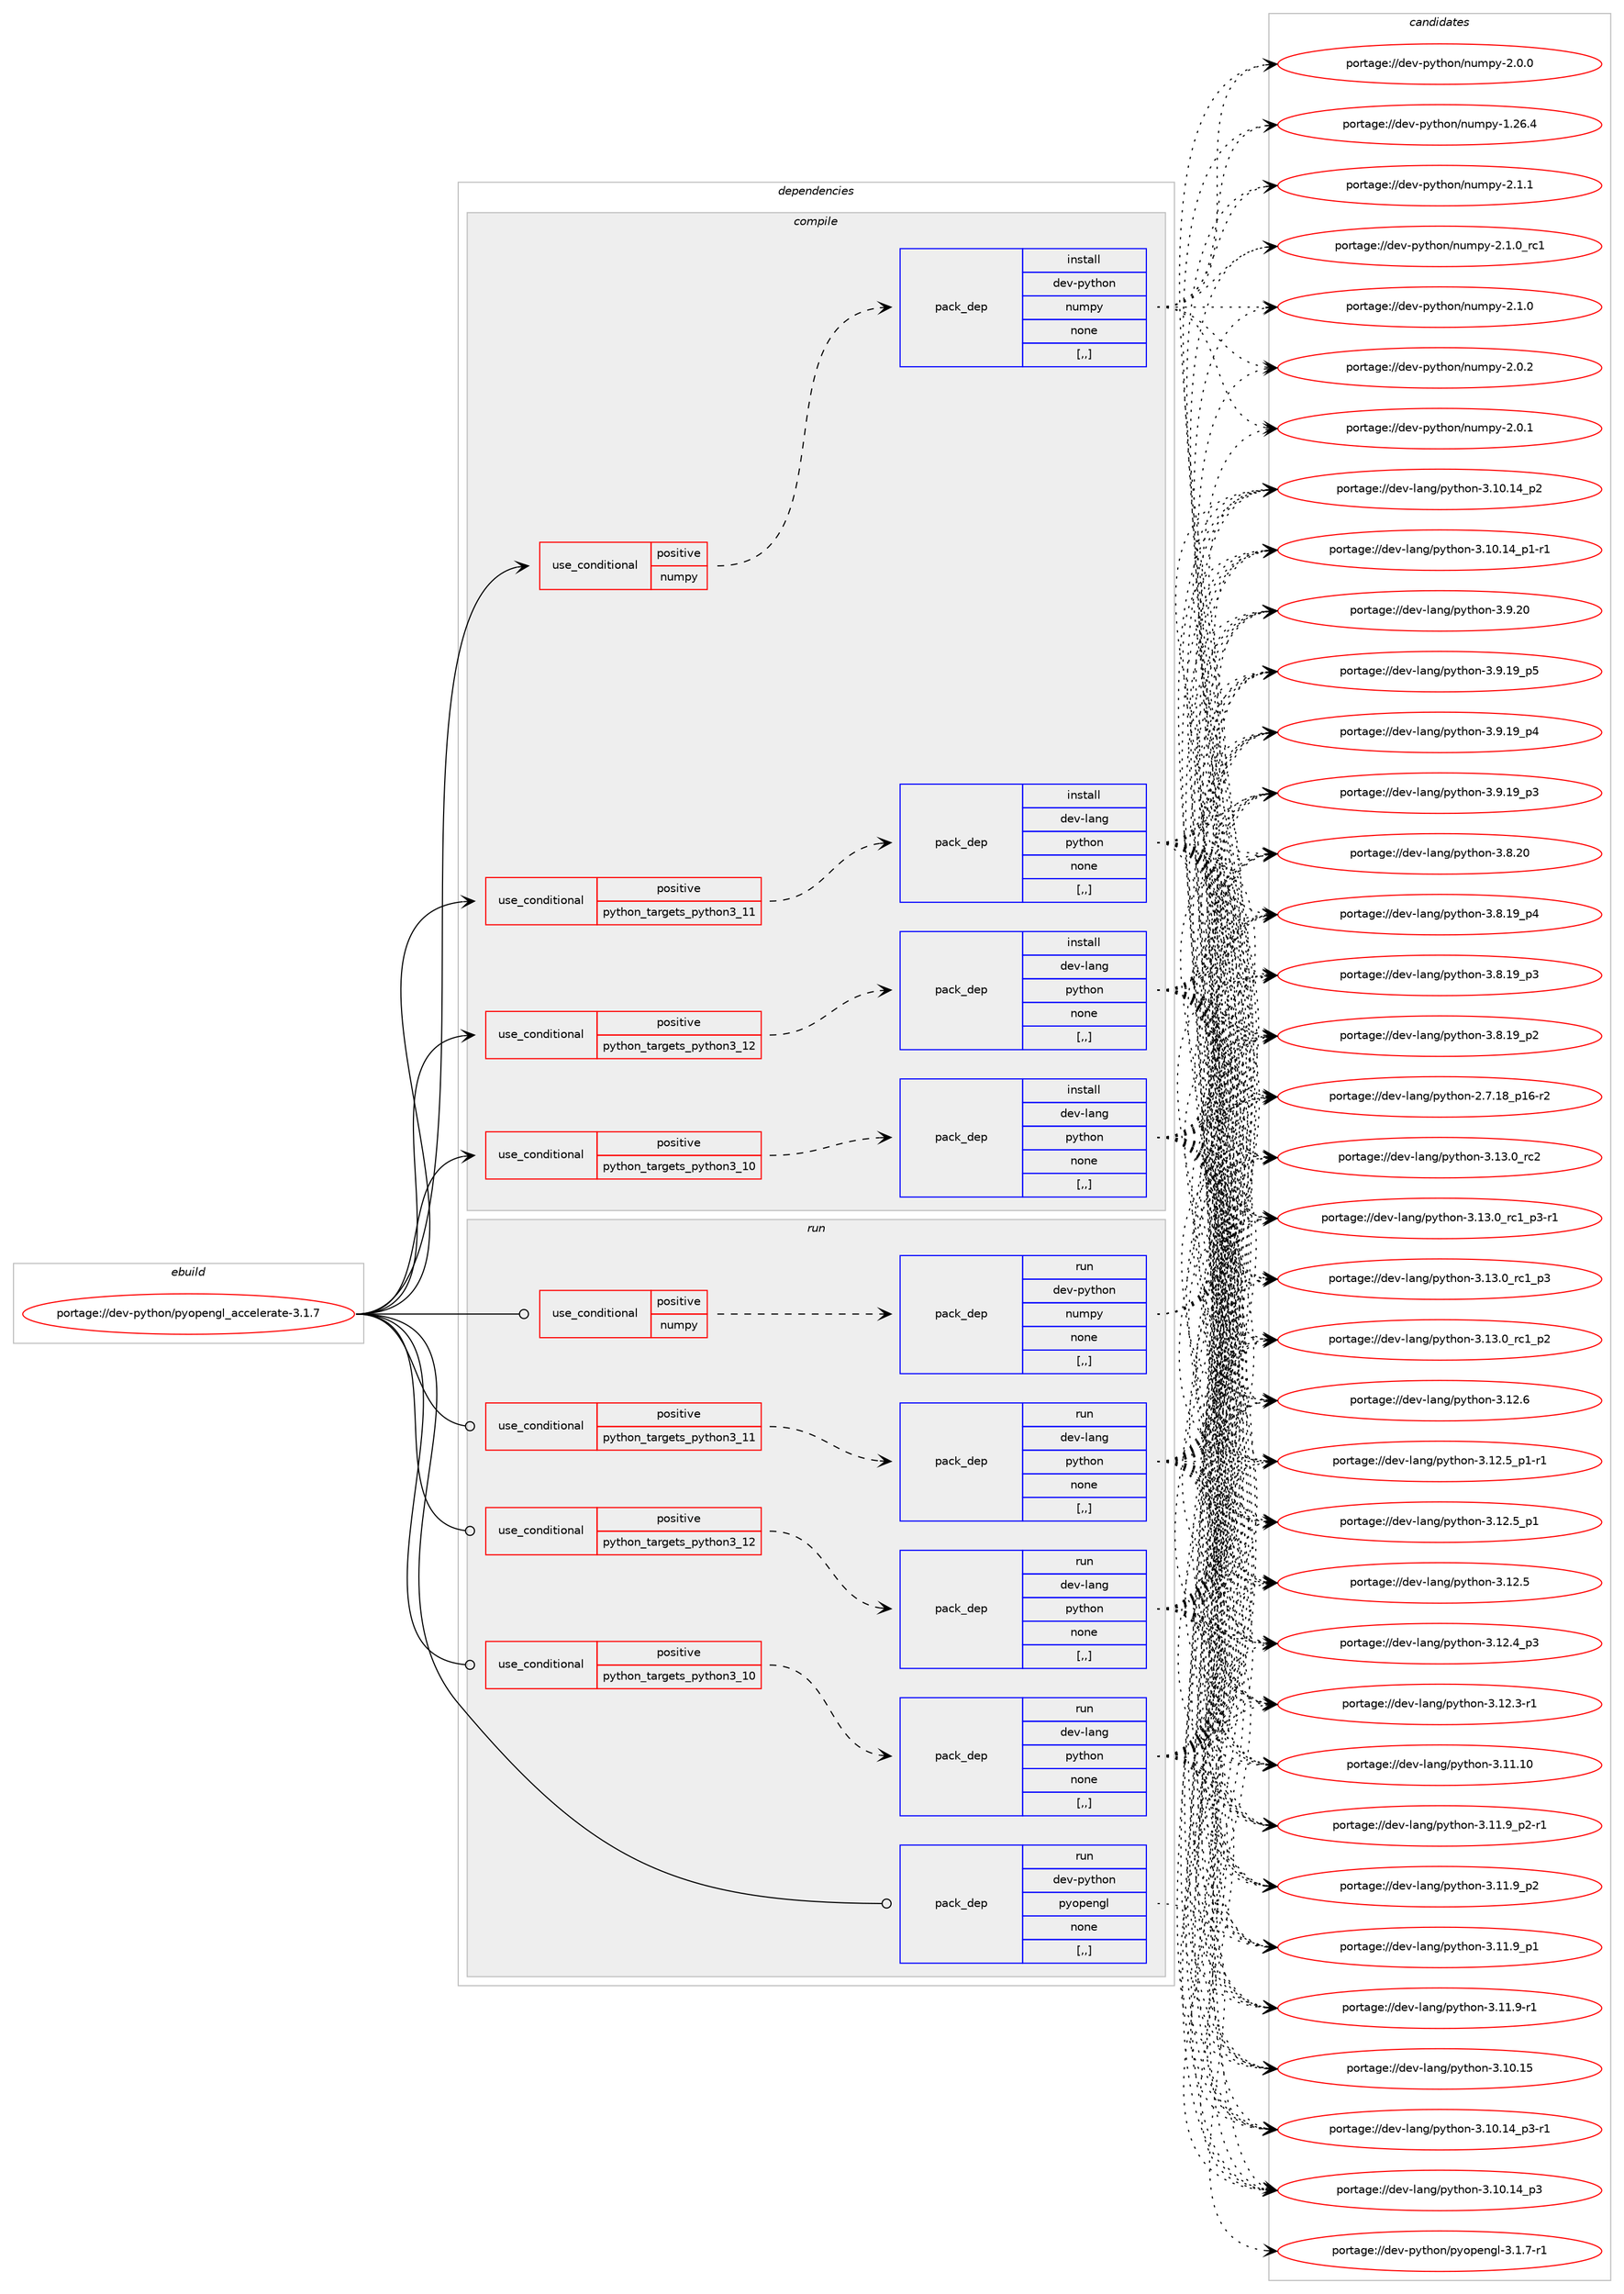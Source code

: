 digraph prolog {

# *************
# Graph options
# *************

newrank=true;
concentrate=true;
compound=true;
graph [rankdir=LR,fontname=Helvetica,fontsize=10,ranksep=1.5];#, ranksep=2.5, nodesep=0.2];
edge  [arrowhead=vee];
node  [fontname=Helvetica,fontsize=10];

# **********
# The ebuild
# **********

subgraph cluster_leftcol {
color=gray;
label=<<i>ebuild</i>>;
id [label="portage://dev-python/pyopengl_accelerate-3.1.7", color=red, width=4, href="../dev-python/pyopengl_accelerate-3.1.7.svg"];
}

# ****************
# The dependencies
# ****************

subgraph cluster_midcol {
color=gray;
label=<<i>dependencies</i>>;
subgraph cluster_compile {
fillcolor="#eeeeee";
style=filled;
label=<<i>compile</i>>;
subgraph cond167769 {
dependency652254 [label=<<TABLE BORDER="0" CELLBORDER="1" CELLSPACING="0" CELLPADDING="4"><TR><TD ROWSPAN="3" CELLPADDING="10">use_conditional</TD></TR><TR><TD>positive</TD></TR><TR><TD>numpy</TD></TR></TABLE>>, shape=none, color=red];
subgraph pack479656 {
dependency652255 [label=<<TABLE BORDER="0" CELLBORDER="1" CELLSPACING="0" CELLPADDING="4" WIDTH="220"><TR><TD ROWSPAN="6" CELLPADDING="30">pack_dep</TD></TR><TR><TD WIDTH="110">install</TD></TR><TR><TD>dev-python</TD></TR><TR><TD>numpy</TD></TR><TR><TD>none</TD></TR><TR><TD>[,,]</TD></TR></TABLE>>, shape=none, color=blue];
}
dependency652254:e -> dependency652255:w [weight=20,style="dashed",arrowhead="vee"];
}
id:e -> dependency652254:w [weight=20,style="solid",arrowhead="vee"];
subgraph cond167770 {
dependency652256 [label=<<TABLE BORDER="0" CELLBORDER="1" CELLSPACING="0" CELLPADDING="4"><TR><TD ROWSPAN="3" CELLPADDING="10">use_conditional</TD></TR><TR><TD>positive</TD></TR><TR><TD>python_targets_python3_10</TD></TR></TABLE>>, shape=none, color=red];
subgraph pack479657 {
dependency652257 [label=<<TABLE BORDER="0" CELLBORDER="1" CELLSPACING="0" CELLPADDING="4" WIDTH="220"><TR><TD ROWSPAN="6" CELLPADDING="30">pack_dep</TD></TR><TR><TD WIDTH="110">install</TD></TR><TR><TD>dev-lang</TD></TR><TR><TD>python</TD></TR><TR><TD>none</TD></TR><TR><TD>[,,]</TD></TR></TABLE>>, shape=none, color=blue];
}
dependency652256:e -> dependency652257:w [weight=20,style="dashed",arrowhead="vee"];
}
id:e -> dependency652256:w [weight=20,style="solid",arrowhead="vee"];
subgraph cond167771 {
dependency652258 [label=<<TABLE BORDER="0" CELLBORDER="1" CELLSPACING="0" CELLPADDING="4"><TR><TD ROWSPAN="3" CELLPADDING="10">use_conditional</TD></TR><TR><TD>positive</TD></TR><TR><TD>python_targets_python3_11</TD></TR></TABLE>>, shape=none, color=red];
subgraph pack479658 {
dependency652259 [label=<<TABLE BORDER="0" CELLBORDER="1" CELLSPACING="0" CELLPADDING="4" WIDTH="220"><TR><TD ROWSPAN="6" CELLPADDING="30">pack_dep</TD></TR><TR><TD WIDTH="110">install</TD></TR><TR><TD>dev-lang</TD></TR><TR><TD>python</TD></TR><TR><TD>none</TD></TR><TR><TD>[,,]</TD></TR></TABLE>>, shape=none, color=blue];
}
dependency652258:e -> dependency652259:w [weight=20,style="dashed",arrowhead="vee"];
}
id:e -> dependency652258:w [weight=20,style="solid",arrowhead="vee"];
subgraph cond167772 {
dependency652260 [label=<<TABLE BORDER="0" CELLBORDER="1" CELLSPACING="0" CELLPADDING="4"><TR><TD ROWSPAN="3" CELLPADDING="10">use_conditional</TD></TR><TR><TD>positive</TD></TR><TR><TD>python_targets_python3_12</TD></TR></TABLE>>, shape=none, color=red];
subgraph pack479659 {
dependency652261 [label=<<TABLE BORDER="0" CELLBORDER="1" CELLSPACING="0" CELLPADDING="4" WIDTH="220"><TR><TD ROWSPAN="6" CELLPADDING="30">pack_dep</TD></TR><TR><TD WIDTH="110">install</TD></TR><TR><TD>dev-lang</TD></TR><TR><TD>python</TD></TR><TR><TD>none</TD></TR><TR><TD>[,,]</TD></TR></TABLE>>, shape=none, color=blue];
}
dependency652260:e -> dependency652261:w [weight=20,style="dashed",arrowhead="vee"];
}
id:e -> dependency652260:w [weight=20,style="solid",arrowhead="vee"];
}
subgraph cluster_compileandrun {
fillcolor="#eeeeee";
style=filled;
label=<<i>compile and run</i>>;
}
subgraph cluster_run {
fillcolor="#eeeeee";
style=filled;
label=<<i>run</i>>;
subgraph cond167773 {
dependency652262 [label=<<TABLE BORDER="0" CELLBORDER="1" CELLSPACING="0" CELLPADDING="4"><TR><TD ROWSPAN="3" CELLPADDING="10">use_conditional</TD></TR><TR><TD>positive</TD></TR><TR><TD>numpy</TD></TR></TABLE>>, shape=none, color=red];
subgraph pack479660 {
dependency652263 [label=<<TABLE BORDER="0" CELLBORDER="1" CELLSPACING="0" CELLPADDING="4" WIDTH="220"><TR><TD ROWSPAN="6" CELLPADDING="30">pack_dep</TD></TR><TR><TD WIDTH="110">run</TD></TR><TR><TD>dev-python</TD></TR><TR><TD>numpy</TD></TR><TR><TD>none</TD></TR><TR><TD>[,,]</TD></TR></TABLE>>, shape=none, color=blue];
}
dependency652262:e -> dependency652263:w [weight=20,style="dashed",arrowhead="vee"];
}
id:e -> dependency652262:w [weight=20,style="solid",arrowhead="odot"];
subgraph cond167774 {
dependency652264 [label=<<TABLE BORDER="0" CELLBORDER="1" CELLSPACING="0" CELLPADDING="4"><TR><TD ROWSPAN="3" CELLPADDING="10">use_conditional</TD></TR><TR><TD>positive</TD></TR><TR><TD>python_targets_python3_10</TD></TR></TABLE>>, shape=none, color=red];
subgraph pack479661 {
dependency652265 [label=<<TABLE BORDER="0" CELLBORDER="1" CELLSPACING="0" CELLPADDING="4" WIDTH="220"><TR><TD ROWSPAN="6" CELLPADDING="30">pack_dep</TD></TR><TR><TD WIDTH="110">run</TD></TR><TR><TD>dev-lang</TD></TR><TR><TD>python</TD></TR><TR><TD>none</TD></TR><TR><TD>[,,]</TD></TR></TABLE>>, shape=none, color=blue];
}
dependency652264:e -> dependency652265:w [weight=20,style="dashed",arrowhead="vee"];
}
id:e -> dependency652264:w [weight=20,style="solid",arrowhead="odot"];
subgraph cond167775 {
dependency652266 [label=<<TABLE BORDER="0" CELLBORDER="1" CELLSPACING="0" CELLPADDING="4"><TR><TD ROWSPAN="3" CELLPADDING="10">use_conditional</TD></TR><TR><TD>positive</TD></TR><TR><TD>python_targets_python3_11</TD></TR></TABLE>>, shape=none, color=red];
subgraph pack479662 {
dependency652267 [label=<<TABLE BORDER="0" CELLBORDER="1" CELLSPACING="0" CELLPADDING="4" WIDTH="220"><TR><TD ROWSPAN="6" CELLPADDING="30">pack_dep</TD></TR><TR><TD WIDTH="110">run</TD></TR><TR><TD>dev-lang</TD></TR><TR><TD>python</TD></TR><TR><TD>none</TD></TR><TR><TD>[,,]</TD></TR></TABLE>>, shape=none, color=blue];
}
dependency652266:e -> dependency652267:w [weight=20,style="dashed",arrowhead="vee"];
}
id:e -> dependency652266:w [weight=20,style="solid",arrowhead="odot"];
subgraph cond167776 {
dependency652268 [label=<<TABLE BORDER="0" CELLBORDER="1" CELLSPACING="0" CELLPADDING="4"><TR><TD ROWSPAN="3" CELLPADDING="10">use_conditional</TD></TR><TR><TD>positive</TD></TR><TR><TD>python_targets_python3_12</TD></TR></TABLE>>, shape=none, color=red];
subgraph pack479663 {
dependency652269 [label=<<TABLE BORDER="0" CELLBORDER="1" CELLSPACING="0" CELLPADDING="4" WIDTH="220"><TR><TD ROWSPAN="6" CELLPADDING="30">pack_dep</TD></TR><TR><TD WIDTH="110">run</TD></TR><TR><TD>dev-lang</TD></TR><TR><TD>python</TD></TR><TR><TD>none</TD></TR><TR><TD>[,,]</TD></TR></TABLE>>, shape=none, color=blue];
}
dependency652268:e -> dependency652269:w [weight=20,style="dashed",arrowhead="vee"];
}
id:e -> dependency652268:w [weight=20,style="solid",arrowhead="odot"];
subgraph pack479664 {
dependency652270 [label=<<TABLE BORDER="0" CELLBORDER="1" CELLSPACING="0" CELLPADDING="4" WIDTH="220"><TR><TD ROWSPAN="6" CELLPADDING="30">pack_dep</TD></TR><TR><TD WIDTH="110">run</TD></TR><TR><TD>dev-python</TD></TR><TR><TD>pyopengl</TD></TR><TR><TD>none</TD></TR><TR><TD>[,,]</TD></TR></TABLE>>, shape=none, color=blue];
}
id:e -> dependency652270:w [weight=20,style="solid",arrowhead="odot"];
}
}

# **************
# The candidates
# **************

subgraph cluster_choices {
rank=same;
color=gray;
label=<<i>candidates</i>>;

subgraph choice479656 {
color=black;
nodesep=1;
choice1001011184511212111610411111047110117109112121455046494649 [label="portage://dev-python/numpy-2.1.1", color=red, width=4,href="../dev-python/numpy-2.1.1.svg"];
choice1001011184511212111610411111047110117109112121455046494648951149949 [label="portage://dev-python/numpy-2.1.0_rc1", color=red, width=4,href="../dev-python/numpy-2.1.0_rc1.svg"];
choice1001011184511212111610411111047110117109112121455046494648 [label="portage://dev-python/numpy-2.1.0", color=red, width=4,href="../dev-python/numpy-2.1.0.svg"];
choice1001011184511212111610411111047110117109112121455046484650 [label="portage://dev-python/numpy-2.0.2", color=red, width=4,href="../dev-python/numpy-2.0.2.svg"];
choice1001011184511212111610411111047110117109112121455046484649 [label="portage://dev-python/numpy-2.0.1", color=red, width=4,href="../dev-python/numpy-2.0.1.svg"];
choice1001011184511212111610411111047110117109112121455046484648 [label="portage://dev-python/numpy-2.0.0", color=red, width=4,href="../dev-python/numpy-2.0.0.svg"];
choice100101118451121211161041111104711011710911212145494650544652 [label="portage://dev-python/numpy-1.26.4", color=red, width=4,href="../dev-python/numpy-1.26.4.svg"];
dependency652255:e -> choice1001011184511212111610411111047110117109112121455046494649:w [style=dotted,weight="100"];
dependency652255:e -> choice1001011184511212111610411111047110117109112121455046494648951149949:w [style=dotted,weight="100"];
dependency652255:e -> choice1001011184511212111610411111047110117109112121455046494648:w [style=dotted,weight="100"];
dependency652255:e -> choice1001011184511212111610411111047110117109112121455046484650:w [style=dotted,weight="100"];
dependency652255:e -> choice1001011184511212111610411111047110117109112121455046484649:w [style=dotted,weight="100"];
dependency652255:e -> choice1001011184511212111610411111047110117109112121455046484648:w [style=dotted,weight="100"];
dependency652255:e -> choice100101118451121211161041111104711011710911212145494650544652:w [style=dotted,weight="100"];
}
subgraph choice479657 {
color=black;
nodesep=1;
choice10010111845108971101034711212111610411111045514649514648951149950 [label="portage://dev-lang/python-3.13.0_rc2", color=red, width=4,href="../dev-lang/python-3.13.0_rc2.svg"];
choice1001011184510897110103471121211161041111104551464951464895114994995112514511449 [label="portage://dev-lang/python-3.13.0_rc1_p3-r1", color=red, width=4,href="../dev-lang/python-3.13.0_rc1_p3-r1.svg"];
choice100101118451089711010347112121116104111110455146495146489511499499511251 [label="portage://dev-lang/python-3.13.0_rc1_p3", color=red, width=4,href="../dev-lang/python-3.13.0_rc1_p3.svg"];
choice100101118451089711010347112121116104111110455146495146489511499499511250 [label="portage://dev-lang/python-3.13.0_rc1_p2", color=red, width=4,href="../dev-lang/python-3.13.0_rc1_p2.svg"];
choice10010111845108971101034711212111610411111045514649504654 [label="portage://dev-lang/python-3.12.6", color=red, width=4,href="../dev-lang/python-3.12.6.svg"];
choice1001011184510897110103471121211161041111104551464950465395112494511449 [label="portage://dev-lang/python-3.12.5_p1-r1", color=red, width=4,href="../dev-lang/python-3.12.5_p1-r1.svg"];
choice100101118451089711010347112121116104111110455146495046539511249 [label="portage://dev-lang/python-3.12.5_p1", color=red, width=4,href="../dev-lang/python-3.12.5_p1.svg"];
choice10010111845108971101034711212111610411111045514649504653 [label="portage://dev-lang/python-3.12.5", color=red, width=4,href="../dev-lang/python-3.12.5.svg"];
choice100101118451089711010347112121116104111110455146495046529511251 [label="portage://dev-lang/python-3.12.4_p3", color=red, width=4,href="../dev-lang/python-3.12.4_p3.svg"];
choice100101118451089711010347112121116104111110455146495046514511449 [label="portage://dev-lang/python-3.12.3-r1", color=red, width=4,href="../dev-lang/python-3.12.3-r1.svg"];
choice1001011184510897110103471121211161041111104551464949464948 [label="portage://dev-lang/python-3.11.10", color=red, width=4,href="../dev-lang/python-3.11.10.svg"];
choice1001011184510897110103471121211161041111104551464949465795112504511449 [label="portage://dev-lang/python-3.11.9_p2-r1", color=red, width=4,href="../dev-lang/python-3.11.9_p2-r1.svg"];
choice100101118451089711010347112121116104111110455146494946579511250 [label="portage://dev-lang/python-3.11.9_p2", color=red, width=4,href="../dev-lang/python-3.11.9_p2.svg"];
choice100101118451089711010347112121116104111110455146494946579511249 [label="portage://dev-lang/python-3.11.9_p1", color=red, width=4,href="../dev-lang/python-3.11.9_p1.svg"];
choice100101118451089711010347112121116104111110455146494946574511449 [label="portage://dev-lang/python-3.11.9-r1", color=red, width=4,href="../dev-lang/python-3.11.9-r1.svg"];
choice1001011184510897110103471121211161041111104551464948464953 [label="portage://dev-lang/python-3.10.15", color=red, width=4,href="../dev-lang/python-3.10.15.svg"];
choice100101118451089711010347112121116104111110455146494846495295112514511449 [label="portage://dev-lang/python-3.10.14_p3-r1", color=red, width=4,href="../dev-lang/python-3.10.14_p3-r1.svg"];
choice10010111845108971101034711212111610411111045514649484649529511251 [label="portage://dev-lang/python-3.10.14_p3", color=red, width=4,href="../dev-lang/python-3.10.14_p3.svg"];
choice10010111845108971101034711212111610411111045514649484649529511250 [label="portage://dev-lang/python-3.10.14_p2", color=red, width=4,href="../dev-lang/python-3.10.14_p2.svg"];
choice100101118451089711010347112121116104111110455146494846495295112494511449 [label="portage://dev-lang/python-3.10.14_p1-r1", color=red, width=4,href="../dev-lang/python-3.10.14_p1-r1.svg"];
choice10010111845108971101034711212111610411111045514657465048 [label="portage://dev-lang/python-3.9.20", color=red, width=4,href="../dev-lang/python-3.9.20.svg"];
choice100101118451089711010347112121116104111110455146574649579511253 [label="portage://dev-lang/python-3.9.19_p5", color=red, width=4,href="../dev-lang/python-3.9.19_p5.svg"];
choice100101118451089711010347112121116104111110455146574649579511252 [label="portage://dev-lang/python-3.9.19_p4", color=red, width=4,href="../dev-lang/python-3.9.19_p4.svg"];
choice100101118451089711010347112121116104111110455146574649579511251 [label="portage://dev-lang/python-3.9.19_p3", color=red, width=4,href="../dev-lang/python-3.9.19_p3.svg"];
choice10010111845108971101034711212111610411111045514656465048 [label="portage://dev-lang/python-3.8.20", color=red, width=4,href="../dev-lang/python-3.8.20.svg"];
choice100101118451089711010347112121116104111110455146564649579511252 [label="portage://dev-lang/python-3.8.19_p4", color=red, width=4,href="../dev-lang/python-3.8.19_p4.svg"];
choice100101118451089711010347112121116104111110455146564649579511251 [label="portage://dev-lang/python-3.8.19_p3", color=red, width=4,href="../dev-lang/python-3.8.19_p3.svg"];
choice100101118451089711010347112121116104111110455146564649579511250 [label="portage://dev-lang/python-3.8.19_p2", color=red, width=4,href="../dev-lang/python-3.8.19_p2.svg"];
choice100101118451089711010347112121116104111110455046554649569511249544511450 [label="portage://dev-lang/python-2.7.18_p16-r2", color=red, width=4,href="../dev-lang/python-2.7.18_p16-r2.svg"];
dependency652257:e -> choice10010111845108971101034711212111610411111045514649514648951149950:w [style=dotted,weight="100"];
dependency652257:e -> choice1001011184510897110103471121211161041111104551464951464895114994995112514511449:w [style=dotted,weight="100"];
dependency652257:e -> choice100101118451089711010347112121116104111110455146495146489511499499511251:w [style=dotted,weight="100"];
dependency652257:e -> choice100101118451089711010347112121116104111110455146495146489511499499511250:w [style=dotted,weight="100"];
dependency652257:e -> choice10010111845108971101034711212111610411111045514649504654:w [style=dotted,weight="100"];
dependency652257:e -> choice1001011184510897110103471121211161041111104551464950465395112494511449:w [style=dotted,weight="100"];
dependency652257:e -> choice100101118451089711010347112121116104111110455146495046539511249:w [style=dotted,weight="100"];
dependency652257:e -> choice10010111845108971101034711212111610411111045514649504653:w [style=dotted,weight="100"];
dependency652257:e -> choice100101118451089711010347112121116104111110455146495046529511251:w [style=dotted,weight="100"];
dependency652257:e -> choice100101118451089711010347112121116104111110455146495046514511449:w [style=dotted,weight="100"];
dependency652257:e -> choice1001011184510897110103471121211161041111104551464949464948:w [style=dotted,weight="100"];
dependency652257:e -> choice1001011184510897110103471121211161041111104551464949465795112504511449:w [style=dotted,weight="100"];
dependency652257:e -> choice100101118451089711010347112121116104111110455146494946579511250:w [style=dotted,weight="100"];
dependency652257:e -> choice100101118451089711010347112121116104111110455146494946579511249:w [style=dotted,weight="100"];
dependency652257:e -> choice100101118451089711010347112121116104111110455146494946574511449:w [style=dotted,weight="100"];
dependency652257:e -> choice1001011184510897110103471121211161041111104551464948464953:w [style=dotted,weight="100"];
dependency652257:e -> choice100101118451089711010347112121116104111110455146494846495295112514511449:w [style=dotted,weight="100"];
dependency652257:e -> choice10010111845108971101034711212111610411111045514649484649529511251:w [style=dotted,weight="100"];
dependency652257:e -> choice10010111845108971101034711212111610411111045514649484649529511250:w [style=dotted,weight="100"];
dependency652257:e -> choice100101118451089711010347112121116104111110455146494846495295112494511449:w [style=dotted,weight="100"];
dependency652257:e -> choice10010111845108971101034711212111610411111045514657465048:w [style=dotted,weight="100"];
dependency652257:e -> choice100101118451089711010347112121116104111110455146574649579511253:w [style=dotted,weight="100"];
dependency652257:e -> choice100101118451089711010347112121116104111110455146574649579511252:w [style=dotted,weight="100"];
dependency652257:e -> choice100101118451089711010347112121116104111110455146574649579511251:w [style=dotted,weight="100"];
dependency652257:e -> choice10010111845108971101034711212111610411111045514656465048:w [style=dotted,weight="100"];
dependency652257:e -> choice100101118451089711010347112121116104111110455146564649579511252:w [style=dotted,weight="100"];
dependency652257:e -> choice100101118451089711010347112121116104111110455146564649579511251:w [style=dotted,weight="100"];
dependency652257:e -> choice100101118451089711010347112121116104111110455146564649579511250:w [style=dotted,weight="100"];
dependency652257:e -> choice100101118451089711010347112121116104111110455046554649569511249544511450:w [style=dotted,weight="100"];
}
subgraph choice479658 {
color=black;
nodesep=1;
choice10010111845108971101034711212111610411111045514649514648951149950 [label="portage://dev-lang/python-3.13.0_rc2", color=red, width=4,href="../dev-lang/python-3.13.0_rc2.svg"];
choice1001011184510897110103471121211161041111104551464951464895114994995112514511449 [label="portage://dev-lang/python-3.13.0_rc1_p3-r1", color=red, width=4,href="../dev-lang/python-3.13.0_rc1_p3-r1.svg"];
choice100101118451089711010347112121116104111110455146495146489511499499511251 [label="portage://dev-lang/python-3.13.0_rc1_p3", color=red, width=4,href="../dev-lang/python-3.13.0_rc1_p3.svg"];
choice100101118451089711010347112121116104111110455146495146489511499499511250 [label="portage://dev-lang/python-3.13.0_rc1_p2", color=red, width=4,href="../dev-lang/python-3.13.0_rc1_p2.svg"];
choice10010111845108971101034711212111610411111045514649504654 [label="portage://dev-lang/python-3.12.6", color=red, width=4,href="../dev-lang/python-3.12.6.svg"];
choice1001011184510897110103471121211161041111104551464950465395112494511449 [label="portage://dev-lang/python-3.12.5_p1-r1", color=red, width=4,href="../dev-lang/python-3.12.5_p1-r1.svg"];
choice100101118451089711010347112121116104111110455146495046539511249 [label="portage://dev-lang/python-3.12.5_p1", color=red, width=4,href="../dev-lang/python-3.12.5_p1.svg"];
choice10010111845108971101034711212111610411111045514649504653 [label="portage://dev-lang/python-3.12.5", color=red, width=4,href="../dev-lang/python-3.12.5.svg"];
choice100101118451089711010347112121116104111110455146495046529511251 [label="portage://dev-lang/python-3.12.4_p3", color=red, width=4,href="../dev-lang/python-3.12.4_p3.svg"];
choice100101118451089711010347112121116104111110455146495046514511449 [label="portage://dev-lang/python-3.12.3-r1", color=red, width=4,href="../dev-lang/python-3.12.3-r1.svg"];
choice1001011184510897110103471121211161041111104551464949464948 [label="portage://dev-lang/python-3.11.10", color=red, width=4,href="../dev-lang/python-3.11.10.svg"];
choice1001011184510897110103471121211161041111104551464949465795112504511449 [label="portage://dev-lang/python-3.11.9_p2-r1", color=red, width=4,href="../dev-lang/python-3.11.9_p2-r1.svg"];
choice100101118451089711010347112121116104111110455146494946579511250 [label="portage://dev-lang/python-3.11.9_p2", color=red, width=4,href="../dev-lang/python-3.11.9_p2.svg"];
choice100101118451089711010347112121116104111110455146494946579511249 [label="portage://dev-lang/python-3.11.9_p1", color=red, width=4,href="../dev-lang/python-3.11.9_p1.svg"];
choice100101118451089711010347112121116104111110455146494946574511449 [label="portage://dev-lang/python-3.11.9-r1", color=red, width=4,href="../dev-lang/python-3.11.9-r1.svg"];
choice1001011184510897110103471121211161041111104551464948464953 [label="portage://dev-lang/python-3.10.15", color=red, width=4,href="../dev-lang/python-3.10.15.svg"];
choice100101118451089711010347112121116104111110455146494846495295112514511449 [label="portage://dev-lang/python-3.10.14_p3-r1", color=red, width=4,href="../dev-lang/python-3.10.14_p3-r1.svg"];
choice10010111845108971101034711212111610411111045514649484649529511251 [label="portage://dev-lang/python-3.10.14_p3", color=red, width=4,href="../dev-lang/python-3.10.14_p3.svg"];
choice10010111845108971101034711212111610411111045514649484649529511250 [label="portage://dev-lang/python-3.10.14_p2", color=red, width=4,href="../dev-lang/python-3.10.14_p2.svg"];
choice100101118451089711010347112121116104111110455146494846495295112494511449 [label="portage://dev-lang/python-3.10.14_p1-r1", color=red, width=4,href="../dev-lang/python-3.10.14_p1-r1.svg"];
choice10010111845108971101034711212111610411111045514657465048 [label="portage://dev-lang/python-3.9.20", color=red, width=4,href="../dev-lang/python-3.9.20.svg"];
choice100101118451089711010347112121116104111110455146574649579511253 [label="portage://dev-lang/python-3.9.19_p5", color=red, width=4,href="../dev-lang/python-3.9.19_p5.svg"];
choice100101118451089711010347112121116104111110455146574649579511252 [label="portage://dev-lang/python-3.9.19_p4", color=red, width=4,href="../dev-lang/python-3.9.19_p4.svg"];
choice100101118451089711010347112121116104111110455146574649579511251 [label="portage://dev-lang/python-3.9.19_p3", color=red, width=4,href="../dev-lang/python-3.9.19_p3.svg"];
choice10010111845108971101034711212111610411111045514656465048 [label="portage://dev-lang/python-3.8.20", color=red, width=4,href="../dev-lang/python-3.8.20.svg"];
choice100101118451089711010347112121116104111110455146564649579511252 [label="portage://dev-lang/python-3.8.19_p4", color=red, width=4,href="../dev-lang/python-3.8.19_p4.svg"];
choice100101118451089711010347112121116104111110455146564649579511251 [label="portage://dev-lang/python-3.8.19_p3", color=red, width=4,href="../dev-lang/python-3.8.19_p3.svg"];
choice100101118451089711010347112121116104111110455146564649579511250 [label="portage://dev-lang/python-3.8.19_p2", color=red, width=4,href="../dev-lang/python-3.8.19_p2.svg"];
choice100101118451089711010347112121116104111110455046554649569511249544511450 [label="portage://dev-lang/python-2.7.18_p16-r2", color=red, width=4,href="../dev-lang/python-2.7.18_p16-r2.svg"];
dependency652259:e -> choice10010111845108971101034711212111610411111045514649514648951149950:w [style=dotted,weight="100"];
dependency652259:e -> choice1001011184510897110103471121211161041111104551464951464895114994995112514511449:w [style=dotted,weight="100"];
dependency652259:e -> choice100101118451089711010347112121116104111110455146495146489511499499511251:w [style=dotted,weight="100"];
dependency652259:e -> choice100101118451089711010347112121116104111110455146495146489511499499511250:w [style=dotted,weight="100"];
dependency652259:e -> choice10010111845108971101034711212111610411111045514649504654:w [style=dotted,weight="100"];
dependency652259:e -> choice1001011184510897110103471121211161041111104551464950465395112494511449:w [style=dotted,weight="100"];
dependency652259:e -> choice100101118451089711010347112121116104111110455146495046539511249:w [style=dotted,weight="100"];
dependency652259:e -> choice10010111845108971101034711212111610411111045514649504653:w [style=dotted,weight="100"];
dependency652259:e -> choice100101118451089711010347112121116104111110455146495046529511251:w [style=dotted,weight="100"];
dependency652259:e -> choice100101118451089711010347112121116104111110455146495046514511449:w [style=dotted,weight="100"];
dependency652259:e -> choice1001011184510897110103471121211161041111104551464949464948:w [style=dotted,weight="100"];
dependency652259:e -> choice1001011184510897110103471121211161041111104551464949465795112504511449:w [style=dotted,weight="100"];
dependency652259:e -> choice100101118451089711010347112121116104111110455146494946579511250:w [style=dotted,weight="100"];
dependency652259:e -> choice100101118451089711010347112121116104111110455146494946579511249:w [style=dotted,weight="100"];
dependency652259:e -> choice100101118451089711010347112121116104111110455146494946574511449:w [style=dotted,weight="100"];
dependency652259:e -> choice1001011184510897110103471121211161041111104551464948464953:w [style=dotted,weight="100"];
dependency652259:e -> choice100101118451089711010347112121116104111110455146494846495295112514511449:w [style=dotted,weight="100"];
dependency652259:e -> choice10010111845108971101034711212111610411111045514649484649529511251:w [style=dotted,weight="100"];
dependency652259:e -> choice10010111845108971101034711212111610411111045514649484649529511250:w [style=dotted,weight="100"];
dependency652259:e -> choice100101118451089711010347112121116104111110455146494846495295112494511449:w [style=dotted,weight="100"];
dependency652259:e -> choice10010111845108971101034711212111610411111045514657465048:w [style=dotted,weight="100"];
dependency652259:e -> choice100101118451089711010347112121116104111110455146574649579511253:w [style=dotted,weight="100"];
dependency652259:e -> choice100101118451089711010347112121116104111110455146574649579511252:w [style=dotted,weight="100"];
dependency652259:e -> choice100101118451089711010347112121116104111110455146574649579511251:w [style=dotted,weight="100"];
dependency652259:e -> choice10010111845108971101034711212111610411111045514656465048:w [style=dotted,weight="100"];
dependency652259:e -> choice100101118451089711010347112121116104111110455146564649579511252:w [style=dotted,weight="100"];
dependency652259:e -> choice100101118451089711010347112121116104111110455146564649579511251:w [style=dotted,weight="100"];
dependency652259:e -> choice100101118451089711010347112121116104111110455146564649579511250:w [style=dotted,weight="100"];
dependency652259:e -> choice100101118451089711010347112121116104111110455046554649569511249544511450:w [style=dotted,weight="100"];
}
subgraph choice479659 {
color=black;
nodesep=1;
choice10010111845108971101034711212111610411111045514649514648951149950 [label="portage://dev-lang/python-3.13.0_rc2", color=red, width=4,href="../dev-lang/python-3.13.0_rc2.svg"];
choice1001011184510897110103471121211161041111104551464951464895114994995112514511449 [label="portage://dev-lang/python-3.13.0_rc1_p3-r1", color=red, width=4,href="../dev-lang/python-3.13.0_rc1_p3-r1.svg"];
choice100101118451089711010347112121116104111110455146495146489511499499511251 [label="portage://dev-lang/python-3.13.0_rc1_p3", color=red, width=4,href="../dev-lang/python-3.13.0_rc1_p3.svg"];
choice100101118451089711010347112121116104111110455146495146489511499499511250 [label="portage://dev-lang/python-3.13.0_rc1_p2", color=red, width=4,href="../dev-lang/python-3.13.0_rc1_p2.svg"];
choice10010111845108971101034711212111610411111045514649504654 [label="portage://dev-lang/python-3.12.6", color=red, width=4,href="../dev-lang/python-3.12.6.svg"];
choice1001011184510897110103471121211161041111104551464950465395112494511449 [label="portage://dev-lang/python-3.12.5_p1-r1", color=red, width=4,href="../dev-lang/python-3.12.5_p1-r1.svg"];
choice100101118451089711010347112121116104111110455146495046539511249 [label="portage://dev-lang/python-3.12.5_p1", color=red, width=4,href="../dev-lang/python-3.12.5_p1.svg"];
choice10010111845108971101034711212111610411111045514649504653 [label="portage://dev-lang/python-3.12.5", color=red, width=4,href="../dev-lang/python-3.12.5.svg"];
choice100101118451089711010347112121116104111110455146495046529511251 [label="portage://dev-lang/python-3.12.4_p3", color=red, width=4,href="../dev-lang/python-3.12.4_p3.svg"];
choice100101118451089711010347112121116104111110455146495046514511449 [label="portage://dev-lang/python-3.12.3-r1", color=red, width=4,href="../dev-lang/python-3.12.3-r1.svg"];
choice1001011184510897110103471121211161041111104551464949464948 [label="portage://dev-lang/python-3.11.10", color=red, width=4,href="../dev-lang/python-3.11.10.svg"];
choice1001011184510897110103471121211161041111104551464949465795112504511449 [label="portage://dev-lang/python-3.11.9_p2-r1", color=red, width=4,href="../dev-lang/python-3.11.9_p2-r1.svg"];
choice100101118451089711010347112121116104111110455146494946579511250 [label="portage://dev-lang/python-3.11.9_p2", color=red, width=4,href="../dev-lang/python-3.11.9_p2.svg"];
choice100101118451089711010347112121116104111110455146494946579511249 [label="portage://dev-lang/python-3.11.9_p1", color=red, width=4,href="../dev-lang/python-3.11.9_p1.svg"];
choice100101118451089711010347112121116104111110455146494946574511449 [label="portage://dev-lang/python-3.11.9-r1", color=red, width=4,href="../dev-lang/python-3.11.9-r1.svg"];
choice1001011184510897110103471121211161041111104551464948464953 [label="portage://dev-lang/python-3.10.15", color=red, width=4,href="../dev-lang/python-3.10.15.svg"];
choice100101118451089711010347112121116104111110455146494846495295112514511449 [label="portage://dev-lang/python-3.10.14_p3-r1", color=red, width=4,href="../dev-lang/python-3.10.14_p3-r1.svg"];
choice10010111845108971101034711212111610411111045514649484649529511251 [label="portage://dev-lang/python-3.10.14_p3", color=red, width=4,href="../dev-lang/python-3.10.14_p3.svg"];
choice10010111845108971101034711212111610411111045514649484649529511250 [label="portage://dev-lang/python-3.10.14_p2", color=red, width=4,href="../dev-lang/python-3.10.14_p2.svg"];
choice100101118451089711010347112121116104111110455146494846495295112494511449 [label="portage://dev-lang/python-3.10.14_p1-r1", color=red, width=4,href="../dev-lang/python-3.10.14_p1-r1.svg"];
choice10010111845108971101034711212111610411111045514657465048 [label="portage://dev-lang/python-3.9.20", color=red, width=4,href="../dev-lang/python-3.9.20.svg"];
choice100101118451089711010347112121116104111110455146574649579511253 [label="portage://dev-lang/python-3.9.19_p5", color=red, width=4,href="../dev-lang/python-3.9.19_p5.svg"];
choice100101118451089711010347112121116104111110455146574649579511252 [label="portage://dev-lang/python-3.9.19_p4", color=red, width=4,href="../dev-lang/python-3.9.19_p4.svg"];
choice100101118451089711010347112121116104111110455146574649579511251 [label="portage://dev-lang/python-3.9.19_p3", color=red, width=4,href="../dev-lang/python-3.9.19_p3.svg"];
choice10010111845108971101034711212111610411111045514656465048 [label="portage://dev-lang/python-3.8.20", color=red, width=4,href="../dev-lang/python-3.8.20.svg"];
choice100101118451089711010347112121116104111110455146564649579511252 [label="portage://dev-lang/python-3.8.19_p4", color=red, width=4,href="../dev-lang/python-3.8.19_p4.svg"];
choice100101118451089711010347112121116104111110455146564649579511251 [label="portage://dev-lang/python-3.8.19_p3", color=red, width=4,href="../dev-lang/python-3.8.19_p3.svg"];
choice100101118451089711010347112121116104111110455146564649579511250 [label="portage://dev-lang/python-3.8.19_p2", color=red, width=4,href="../dev-lang/python-3.8.19_p2.svg"];
choice100101118451089711010347112121116104111110455046554649569511249544511450 [label="portage://dev-lang/python-2.7.18_p16-r2", color=red, width=4,href="../dev-lang/python-2.7.18_p16-r2.svg"];
dependency652261:e -> choice10010111845108971101034711212111610411111045514649514648951149950:w [style=dotted,weight="100"];
dependency652261:e -> choice1001011184510897110103471121211161041111104551464951464895114994995112514511449:w [style=dotted,weight="100"];
dependency652261:e -> choice100101118451089711010347112121116104111110455146495146489511499499511251:w [style=dotted,weight="100"];
dependency652261:e -> choice100101118451089711010347112121116104111110455146495146489511499499511250:w [style=dotted,weight="100"];
dependency652261:e -> choice10010111845108971101034711212111610411111045514649504654:w [style=dotted,weight="100"];
dependency652261:e -> choice1001011184510897110103471121211161041111104551464950465395112494511449:w [style=dotted,weight="100"];
dependency652261:e -> choice100101118451089711010347112121116104111110455146495046539511249:w [style=dotted,weight="100"];
dependency652261:e -> choice10010111845108971101034711212111610411111045514649504653:w [style=dotted,weight="100"];
dependency652261:e -> choice100101118451089711010347112121116104111110455146495046529511251:w [style=dotted,weight="100"];
dependency652261:e -> choice100101118451089711010347112121116104111110455146495046514511449:w [style=dotted,weight="100"];
dependency652261:e -> choice1001011184510897110103471121211161041111104551464949464948:w [style=dotted,weight="100"];
dependency652261:e -> choice1001011184510897110103471121211161041111104551464949465795112504511449:w [style=dotted,weight="100"];
dependency652261:e -> choice100101118451089711010347112121116104111110455146494946579511250:w [style=dotted,weight="100"];
dependency652261:e -> choice100101118451089711010347112121116104111110455146494946579511249:w [style=dotted,weight="100"];
dependency652261:e -> choice100101118451089711010347112121116104111110455146494946574511449:w [style=dotted,weight="100"];
dependency652261:e -> choice1001011184510897110103471121211161041111104551464948464953:w [style=dotted,weight="100"];
dependency652261:e -> choice100101118451089711010347112121116104111110455146494846495295112514511449:w [style=dotted,weight="100"];
dependency652261:e -> choice10010111845108971101034711212111610411111045514649484649529511251:w [style=dotted,weight="100"];
dependency652261:e -> choice10010111845108971101034711212111610411111045514649484649529511250:w [style=dotted,weight="100"];
dependency652261:e -> choice100101118451089711010347112121116104111110455146494846495295112494511449:w [style=dotted,weight="100"];
dependency652261:e -> choice10010111845108971101034711212111610411111045514657465048:w [style=dotted,weight="100"];
dependency652261:e -> choice100101118451089711010347112121116104111110455146574649579511253:w [style=dotted,weight="100"];
dependency652261:e -> choice100101118451089711010347112121116104111110455146574649579511252:w [style=dotted,weight="100"];
dependency652261:e -> choice100101118451089711010347112121116104111110455146574649579511251:w [style=dotted,weight="100"];
dependency652261:e -> choice10010111845108971101034711212111610411111045514656465048:w [style=dotted,weight="100"];
dependency652261:e -> choice100101118451089711010347112121116104111110455146564649579511252:w [style=dotted,weight="100"];
dependency652261:e -> choice100101118451089711010347112121116104111110455146564649579511251:w [style=dotted,weight="100"];
dependency652261:e -> choice100101118451089711010347112121116104111110455146564649579511250:w [style=dotted,weight="100"];
dependency652261:e -> choice100101118451089711010347112121116104111110455046554649569511249544511450:w [style=dotted,weight="100"];
}
subgraph choice479660 {
color=black;
nodesep=1;
choice1001011184511212111610411111047110117109112121455046494649 [label="portage://dev-python/numpy-2.1.1", color=red, width=4,href="../dev-python/numpy-2.1.1.svg"];
choice1001011184511212111610411111047110117109112121455046494648951149949 [label="portage://dev-python/numpy-2.1.0_rc1", color=red, width=4,href="../dev-python/numpy-2.1.0_rc1.svg"];
choice1001011184511212111610411111047110117109112121455046494648 [label="portage://dev-python/numpy-2.1.0", color=red, width=4,href="../dev-python/numpy-2.1.0.svg"];
choice1001011184511212111610411111047110117109112121455046484650 [label="portage://dev-python/numpy-2.0.2", color=red, width=4,href="../dev-python/numpy-2.0.2.svg"];
choice1001011184511212111610411111047110117109112121455046484649 [label="portage://dev-python/numpy-2.0.1", color=red, width=4,href="../dev-python/numpy-2.0.1.svg"];
choice1001011184511212111610411111047110117109112121455046484648 [label="portage://dev-python/numpy-2.0.0", color=red, width=4,href="../dev-python/numpy-2.0.0.svg"];
choice100101118451121211161041111104711011710911212145494650544652 [label="portage://dev-python/numpy-1.26.4", color=red, width=4,href="../dev-python/numpy-1.26.4.svg"];
dependency652263:e -> choice1001011184511212111610411111047110117109112121455046494649:w [style=dotted,weight="100"];
dependency652263:e -> choice1001011184511212111610411111047110117109112121455046494648951149949:w [style=dotted,weight="100"];
dependency652263:e -> choice1001011184511212111610411111047110117109112121455046494648:w [style=dotted,weight="100"];
dependency652263:e -> choice1001011184511212111610411111047110117109112121455046484650:w [style=dotted,weight="100"];
dependency652263:e -> choice1001011184511212111610411111047110117109112121455046484649:w [style=dotted,weight="100"];
dependency652263:e -> choice1001011184511212111610411111047110117109112121455046484648:w [style=dotted,weight="100"];
dependency652263:e -> choice100101118451121211161041111104711011710911212145494650544652:w [style=dotted,weight="100"];
}
subgraph choice479661 {
color=black;
nodesep=1;
choice10010111845108971101034711212111610411111045514649514648951149950 [label="portage://dev-lang/python-3.13.0_rc2", color=red, width=4,href="../dev-lang/python-3.13.0_rc2.svg"];
choice1001011184510897110103471121211161041111104551464951464895114994995112514511449 [label="portage://dev-lang/python-3.13.0_rc1_p3-r1", color=red, width=4,href="../dev-lang/python-3.13.0_rc1_p3-r1.svg"];
choice100101118451089711010347112121116104111110455146495146489511499499511251 [label="portage://dev-lang/python-3.13.0_rc1_p3", color=red, width=4,href="../dev-lang/python-3.13.0_rc1_p3.svg"];
choice100101118451089711010347112121116104111110455146495146489511499499511250 [label="portage://dev-lang/python-3.13.0_rc1_p2", color=red, width=4,href="../dev-lang/python-3.13.0_rc1_p2.svg"];
choice10010111845108971101034711212111610411111045514649504654 [label="portage://dev-lang/python-3.12.6", color=red, width=4,href="../dev-lang/python-3.12.6.svg"];
choice1001011184510897110103471121211161041111104551464950465395112494511449 [label="portage://dev-lang/python-3.12.5_p1-r1", color=red, width=4,href="../dev-lang/python-3.12.5_p1-r1.svg"];
choice100101118451089711010347112121116104111110455146495046539511249 [label="portage://dev-lang/python-3.12.5_p1", color=red, width=4,href="../dev-lang/python-3.12.5_p1.svg"];
choice10010111845108971101034711212111610411111045514649504653 [label="portage://dev-lang/python-3.12.5", color=red, width=4,href="../dev-lang/python-3.12.5.svg"];
choice100101118451089711010347112121116104111110455146495046529511251 [label="portage://dev-lang/python-3.12.4_p3", color=red, width=4,href="../dev-lang/python-3.12.4_p3.svg"];
choice100101118451089711010347112121116104111110455146495046514511449 [label="portage://dev-lang/python-3.12.3-r1", color=red, width=4,href="../dev-lang/python-3.12.3-r1.svg"];
choice1001011184510897110103471121211161041111104551464949464948 [label="portage://dev-lang/python-3.11.10", color=red, width=4,href="../dev-lang/python-3.11.10.svg"];
choice1001011184510897110103471121211161041111104551464949465795112504511449 [label="portage://dev-lang/python-3.11.9_p2-r1", color=red, width=4,href="../dev-lang/python-3.11.9_p2-r1.svg"];
choice100101118451089711010347112121116104111110455146494946579511250 [label="portage://dev-lang/python-3.11.9_p2", color=red, width=4,href="../dev-lang/python-3.11.9_p2.svg"];
choice100101118451089711010347112121116104111110455146494946579511249 [label="portage://dev-lang/python-3.11.9_p1", color=red, width=4,href="../dev-lang/python-3.11.9_p1.svg"];
choice100101118451089711010347112121116104111110455146494946574511449 [label="portage://dev-lang/python-3.11.9-r1", color=red, width=4,href="../dev-lang/python-3.11.9-r1.svg"];
choice1001011184510897110103471121211161041111104551464948464953 [label="portage://dev-lang/python-3.10.15", color=red, width=4,href="../dev-lang/python-3.10.15.svg"];
choice100101118451089711010347112121116104111110455146494846495295112514511449 [label="portage://dev-lang/python-3.10.14_p3-r1", color=red, width=4,href="../dev-lang/python-3.10.14_p3-r1.svg"];
choice10010111845108971101034711212111610411111045514649484649529511251 [label="portage://dev-lang/python-3.10.14_p3", color=red, width=4,href="../dev-lang/python-3.10.14_p3.svg"];
choice10010111845108971101034711212111610411111045514649484649529511250 [label="portage://dev-lang/python-3.10.14_p2", color=red, width=4,href="../dev-lang/python-3.10.14_p2.svg"];
choice100101118451089711010347112121116104111110455146494846495295112494511449 [label="portage://dev-lang/python-3.10.14_p1-r1", color=red, width=4,href="../dev-lang/python-3.10.14_p1-r1.svg"];
choice10010111845108971101034711212111610411111045514657465048 [label="portage://dev-lang/python-3.9.20", color=red, width=4,href="../dev-lang/python-3.9.20.svg"];
choice100101118451089711010347112121116104111110455146574649579511253 [label="portage://dev-lang/python-3.9.19_p5", color=red, width=4,href="../dev-lang/python-3.9.19_p5.svg"];
choice100101118451089711010347112121116104111110455146574649579511252 [label="portage://dev-lang/python-3.9.19_p4", color=red, width=4,href="../dev-lang/python-3.9.19_p4.svg"];
choice100101118451089711010347112121116104111110455146574649579511251 [label="portage://dev-lang/python-3.9.19_p3", color=red, width=4,href="../dev-lang/python-3.9.19_p3.svg"];
choice10010111845108971101034711212111610411111045514656465048 [label="portage://dev-lang/python-3.8.20", color=red, width=4,href="../dev-lang/python-3.8.20.svg"];
choice100101118451089711010347112121116104111110455146564649579511252 [label="portage://dev-lang/python-3.8.19_p4", color=red, width=4,href="../dev-lang/python-3.8.19_p4.svg"];
choice100101118451089711010347112121116104111110455146564649579511251 [label="portage://dev-lang/python-3.8.19_p3", color=red, width=4,href="../dev-lang/python-3.8.19_p3.svg"];
choice100101118451089711010347112121116104111110455146564649579511250 [label="portage://dev-lang/python-3.8.19_p2", color=red, width=4,href="../dev-lang/python-3.8.19_p2.svg"];
choice100101118451089711010347112121116104111110455046554649569511249544511450 [label="portage://dev-lang/python-2.7.18_p16-r2", color=red, width=4,href="../dev-lang/python-2.7.18_p16-r2.svg"];
dependency652265:e -> choice10010111845108971101034711212111610411111045514649514648951149950:w [style=dotted,weight="100"];
dependency652265:e -> choice1001011184510897110103471121211161041111104551464951464895114994995112514511449:w [style=dotted,weight="100"];
dependency652265:e -> choice100101118451089711010347112121116104111110455146495146489511499499511251:w [style=dotted,weight="100"];
dependency652265:e -> choice100101118451089711010347112121116104111110455146495146489511499499511250:w [style=dotted,weight="100"];
dependency652265:e -> choice10010111845108971101034711212111610411111045514649504654:w [style=dotted,weight="100"];
dependency652265:e -> choice1001011184510897110103471121211161041111104551464950465395112494511449:w [style=dotted,weight="100"];
dependency652265:e -> choice100101118451089711010347112121116104111110455146495046539511249:w [style=dotted,weight="100"];
dependency652265:e -> choice10010111845108971101034711212111610411111045514649504653:w [style=dotted,weight="100"];
dependency652265:e -> choice100101118451089711010347112121116104111110455146495046529511251:w [style=dotted,weight="100"];
dependency652265:e -> choice100101118451089711010347112121116104111110455146495046514511449:w [style=dotted,weight="100"];
dependency652265:e -> choice1001011184510897110103471121211161041111104551464949464948:w [style=dotted,weight="100"];
dependency652265:e -> choice1001011184510897110103471121211161041111104551464949465795112504511449:w [style=dotted,weight="100"];
dependency652265:e -> choice100101118451089711010347112121116104111110455146494946579511250:w [style=dotted,weight="100"];
dependency652265:e -> choice100101118451089711010347112121116104111110455146494946579511249:w [style=dotted,weight="100"];
dependency652265:e -> choice100101118451089711010347112121116104111110455146494946574511449:w [style=dotted,weight="100"];
dependency652265:e -> choice1001011184510897110103471121211161041111104551464948464953:w [style=dotted,weight="100"];
dependency652265:e -> choice100101118451089711010347112121116104111110455146494846495295112514511449:w [style=dotted,weight="100"];
dependency652265:e -> choice10010111845108971101034711212111610411111045514649484649529511251:w [style=dotted,weight="100"];
dependency652265:e -> choice10010111845108971101034711212111610411111045514649484649529511250:w [style=dotted,weight="100"];
dependency652265:e -> choice100101118451089711010347112121116104111110455146494846495295112494511449:w [style=dotted,weight="100"];
dependency652265:e -> choice10010111845108971101034711212111610411111045514657465048:w [style=dotted,weight="100"];
dependency652265:e -> choice100101118451089711010347112121116104111110455146574649579511253:w [style=dotted,weight="100"];
dependency652265:e -> choice100101118451089711010347112121116104111110455146574649579511252:w [style=dotted,weight="100"];
dependency652265:e -> choice100101118451089711010347112121116104111110455146574649579511251:w [style=dotted,weight="100"];
dependency652265:e -> choice10010111845108971101034711212111610411111045514656465048:w [style=dotted,weight="100"];
dependency652265:e -> choice100101118451089711010347112121116104111110455146564649579511252:w [style=dotted,weight="100"];
dependency652265:e -> choice100101118451089711010347112121116104111110455146564649579511251:w [style=dotted,weight="100"];
dependency652265:e -> choice100101118451089711010347112121116104111110455146564649579511250:w [style=dotted,weight="100"];
dependency652265:e -> choice100101118451089711010347112121116104111110455046554649569511249544511450:w [style=dotted,weight="100"];
}
subgraph choice479662 {
color=black;
nodesep=1;
choice10010111845108971101034711212111610411111045514649514648951149950 [label="portage://dev-lang/python-3.13.0_rc2", color=red, width=4,href="../dev-lang/python-3.13.0_rc2.svg"];
choice1001011184510897110103471121211161041111104551464951464895114994995112514511449 [label="portage://dev-lang/python-3.13.0_rc1_p3-r1", color=red, width=4,href="../dev-lang/python-3.13.0_rc1_p3-r1.svg"];
choice100101118451089711010347112121116104111110455146495146489511499499511251 [label="portage://dev-lang/python-3.13.0_rc1_p3", color=red, width=4,href="../dev-lang/python-3.13.0_rc1_p3.svg"];
choice100101118451089711010347112121116104111110455146495146489511499499511250 [label="portage://dev-lang/python-3.13.0_rc1_p2", color=red, width=4,href="../dev-lang/python-3.13.0_rc1_p2.svg"];
choice10010111845108971101034711212111610411111045514649504654 [label="portage://dev-lang/python-3.12.6", color=red, width=4,href="../dev-lang/python-3.12.6.svg"];
choice1001011184510897110103471121211161041111104551464950465395112494511449 [label="portage://dev-lang/python-3.12.5_p1-r1", color=red, width=4,href="../dev-lang/python-3.12.5_p1-r1.svg"];
choice100101118451089711010347112121116104111110455146495046539511249 [label="portage://dev-lang/python-3.12.5_p1", color=red, width=4,href="../dev-lang/python-3.12.5_p1.svg"];
choice10010111845108971101034711212111610411111045514649504653 [label="portage://dev-lang/python-3.12.5", color=red, width=4,href="../dev-lang/python-3.12.5.svg"];
choice100101118451089711010347112121116104111110455146495046529511251 [label="portage://dev-lang/python-3.12.4_p3", color=red, width=4,href="../dev-lang/python-3.12.4_p3.svg"];
choice100101118451089711010347112121116104111110455146495046514511449 [label="portage://dev-lang/python-3.12.3-r1", color=red, width=4,href="../dev-lang/python-3.12.3-r1.svg"];
choice1001011184510897110103471121211161041111104551464949464948 [label="portage://dev-lang/python-3.11.10", color=red, width=4,href="../dev-lang/python-3.11.10.svg"];
choice1001011184510897110103471121211161041111104551464949465795112504511449 [label="portage://dev-lang/python-3.11.9_p2-r1", color=red, width=4,href="../dev-lang/python-3.11.9_p2-r1.svg"];
choice100101118451089711010347112121116104111110455146494946579511250 [label="portage://dev-lang/python-3.11.9_p2", color=red, width=4,href="../dev-lang/python-3.11.9_p2.svg"];
choice100101118451089711010347112121116104111110455146494946579511249 [label="portage://dev-lang/python-3.11.9_p1", color=red, width=4,href="../dev-lang/python-3.11.9_p1.svg"];
choice100101118451089711010347112121116104111110455146494946574511449 [label="portage://dev-lang/python-3.11.9-r1", color=red, width=4,href="../dev-lang/python-3.11.9-r1.svg"];
choice1001011184510897110103471121211161041111104551464948464953 [label="portage://dev-lang/python-3.10.15", color=red, width=4,href="../dev-lang/python-3.10.15.svg"];
choice100101118451089711010347112121116104111110455146494846495295112514511449 [label="portage://dev-lang/python-3.10.14_p3-r1", color=red, width=4,href="../dev-lang/python-3.10.14_p3-r1.svg"];
choice10010111845108971101034711212111610411111045514649484649529511251 [label="portage://dev-lang/python-3.10.14_p3", color=red, width=4,href="../dev-lang/python-3.10.14_p3.svg"];
choice10010111845108971101034711212111610411111045514649484649529511250 [label="portage://dev-lang/python-3.10.14_p2", color=red, width=4,href="../dev-lang/python-3.10.14_p2.svg"];
choice100101118451089711010347112121116104111110455146494846495295112494511449 [label="portage://dev-lang/python-3.10.14_p1-r1", color=red, width=4,href="../dev-lang/python-3.10.14_p1-r1.svg"];
choice10010111845108971101034711212111610411111045514657465048 [label="portage://dev-lang/python-3.9.20", color=red, width=4,href="../dev-lang/python-3.9.20.svg"];
choice100101118451089711010347112121116104111110455146574649579511253 [label="portage://dev-lang/python-3.9.19_p5", color=red, width=4,href="../dev-lang/python-3.9.19_p5.svg"];
choice100101118451089711010347112121116104111110455146574649579511252 [label="portage://dev-lang/python-3.9.19_p4", color=red, width=4,href="../dev-lang/python-3.9.19_p4.svg"];
choice100101118451089711010347112121116104111110455146574649579511251 [label="portage://dev-lang/python-3.9.19_p3", color=red, width=4,href="../dev-lang/python-3.9.19_p3.svg"];
choice10010111845108971101034711212111610411111045514656465048 [label="portage://dev-lang/python-3.8.20", color=red, width=4,href="../dev-lang/python-3.8.20.svg"];
choice100101118451089711010347112121116104111110455146564649579511252 [label="portage://dev-lang/python-3.8.19_p4", color=red, width=4,href="../dev-lang/python-3.8.19_p4.svg"];
choice100101118451089711010347112121116104111110455146564649579511251 [label="portage://dev-lang/python-3.8.19_p3", color=red, width=4,href="../dev-lang/python-3.8.19_p3.svg"];
choice100101118451089711010347112121116104111110455146564649579511250 [label="portage://dev-lang/python-3.8.19_p2", color=red, width=4,href="../dev-lang/python-3.8.19_p2.svg"];
choice100101118451089711010347112121116104111110455046554649569511249544511450 [label="portage://dev-lang/python-2.7.18_p16-r2", color=red, width=4,href="../dev-lang/python-2.7.18_p16-r2.svg"];
dependency652267:e -> choice10010111845108971101034711212111610411111045514649514648951149950:w [style=dotted,weight="100"];
dependency652267:e -> choice1001011184510897110103471121211161041111104551464951464895114994995112514511449:w [style=dotted,weight="100"];
dependency652267:e -> choice100101118451089711010347112121116104111110455146495146489511499499511251:w [style=dotted,weight="100"];
dependency652267:e -> choice100101118451089711010347112121116104111110455146495146489511499499511250:w [style=dotted,weight="100"];
dependency652267:e -> choice10010111845108971101034711212111610411111045514649504654:w [style=dotted,weight="100"];
dependency652267:e -> choice1001011184510897110103471121211161041111104551464950465395112494511449:w [style=dotted,weight="100"];
dependency652267:e -> choice100101118451089711010347112121116104111110455146495046539511249:w [style=dotted,weight="100"];
dependency652267:e -> choice10010111845108971101034711212111610411111045514649504653:w [style=dotted,weight="100"];
dependency652267:e -> choice100101118451089711010347112121116104111110455146495046529511251:w [style=dotted,weight="100"];
dependency652267:e -> choice100101118451089711010347112121116104111110455146495046514511449:w [style=dotted,weight="100"];
dependency652267:e -> choice1001011184510897110103471121211161041111104551464949464948:w [style=dotted,weight="100"];
dependency652267:e -> choice1001011184510897110103471121211161041111104551464949465795112504511449:w [style=dotted,weight="100"];
dependency652267:e -> choice100101118451089711010347112121116104111110455146494946579511250:w [style=dotted,weight="100"];
dependency652267:e -> choice100101118451089711010347112121116104111110455146494946579511249:w [style=dotted,weight="100"];
dependency652267:e -> choice100101118451089711010347112121116104111110455146494946574511449:w [style=dotted,weight="100"];
dependency652267:e -> choice1001011184510897110103471121211161041111104551464948464953:w [style=dotted,weight="100"];
dependency652267:e -> choice100101118451089711010347112121116104111110455146494846495295112514511449:w [style=dotted,weight="100"];
dependency652267:e -> choice10010111845108971101034711212111610411111045514649484649529511251:w [style=dotted,weight="100"];
dependency652267:e -> choice10010111845108971101034711212111610411111045514649484649529511250:w [style=dotted,weight="100"];
dependency652267:e -> choice100101118451089711010347112121116104111110455146494846495295112494511449:w [style=dotted,weight="100"];
dependency652267:e -> choice10010111845108971101034711212111610411111045514657465048:w [style=dotted,weight="100"];
dependency652267:e -> choice100101118451089711010347112121116104111110455146574649579511253:w [style=dotted,weight="100"];
dependency652267:e -> choice100101118451089711010347112121116104111110455146574649579511252:w [style=dotted,weight="100"];
dependency652267:e -> choice100101118451089711010347112121116104111110455146574649579511251:w [style=dotted,weight="100"];
dependency652267:e -> choice10010111845108971101034711212111610411111045514656465048:w [style=dotted,weight="100"];
dependency652267:e -> choice100101118451089711010347112121116104111110455146564649579511252:w [style=dotted,weight="100"];
dependency652267:e -> choice100101118451089711010347112121116104111110455146564649579511251:w [style=dotted,weight="100"];
dependency652267:e -> choice100101118451089711010347112121116104111110455146564649579511250:w [style=dotted,weight="100"];
dependency652267:e -> choice100101118451089711010347112121116104111110455046554649569511249544511450:w [style=dotted,weight="100"];
}
subgraph choice479663 {
color=black;
nodesep=1;
choice10010111845108971101034711212111610411111045514649514648951149950 [label="portage://dev-lang/python-3.13.0_rc2", color=red, width=4,href="../dev-lang/python-3.13.0_rc2.svg"];
choice1001011184510897110103471121211161041111104551464951464895114994995112514511449 [label="portage://dev-lang/python-3.13.0_rc1_p3-r1", color=red, width=4,href="../dev-lang/python-3.13.0_rc1_p3-r1.svg"];
choice100101118451089711010347112121116104111110455146495146489511499499511251 [label="portage://dev-lang/python-3.13.0_rc1_p3", color=red, width=4,href="../dev-lang/python-3.13.0_rc1_p3.svg"];
choice100101118451089711010347112121116104111110455146495146489511499499511250 [label="portage://dev-lang/python-3.13.0_rc1_p2", color=red, width=4,href="../dev-lang/python-3.13.0_rc1_p2.svg"];
choice10010111845108971101034711212111610411111045514649504654 [label="portage://dev-lang/python-3.12.6", color=red, width=4,href="../dev-lang/python-3.12.6.svg"];
choice1001011184510897110103471121211161041111104551464950465395112494511449 [label="portage://dev-lang/python-3.12.5_p1-r1", color=red, width=4,href="../dev-lang/python-3.12.5_p1-r1.svg"];
choice100101118451089711010347112121116104111110455146495046539511249 [label="portage://dev-lang/python-3.12.5_p1", color=red, width=4,href="../dev-lang/python-3.12.5_p1.svg"];
choice10010111845108971101034711212111610411111045514649504653 [label="portage://dev-lang/python-3.12.5", color=red, width=4,href="../dev-lang/python-3.12.5.svg"];
choice100101118451089711010347112121116104111110455146495046529511251 [label="portage://dev-lang/python-3.12.4_p3", color=red, width=4,href="../dev-lang/python-3.12.4_p3.svg"];
choice100101118451089711010347112121116104111110455146495046514511449 [label="portage://dev-lang/python-3.12.3-r1", color=red, width=4,href="../dev-lang/python-3.12.3-r1.svg"];
choice1001011184510897110103471121211161041111104551464949464948 [label="portage://dev-lang/python-3.11.10", color=red, width=4,href="../dev-lang/python-3.11.10.svg"];
choice1001011184510897110103471121211161041111104551464949465795112504511449 [label="portage://dev-lang/python-3.11.9_p2-r1", color=red, width=4,href="../dev-lang/python-3.11.9_p2-r1.svg"];
choice100101118451089711010347112121116104111110455146494946579511250 [label="portage://dev-lang/python-3.11.9_p2", color=red, width=4,href="../dev-lang/python-3.11.9_p2.svg"];
choice100101118451089711010347112121116104111110455146494946579511249 [label="portage://dev-lang/python-3.11.9_p1", color=red, width=4,href="../dev-lang/python-3.11.9_p1.svg"];
choice100101118451089711010347112121116104111110455146494946574511449 [label="portage://dev-lang/python-3.11.9-r1", color=red, width=4,href="../dev-lang/python-3.11.9-r1.svg"];
choice1001011184510897110103471121211161041111104551464948464953 [label="portage://dev-lang/python-3.10.15", color=red, width=4,href="../dev-lang/python-3.10.15.svg"];
choice100101118451089711010347112121116104111110455146494846495295112514511449 [label="portage://dev-lang/python-3.10.14_p3-r1", color=red, width=4,href="../dev-lang/python-3.10.14_p3-r1.svg"];
choice10010111845108971101034711212111610411111045514649484649529511251 [label="portage://dev-lang/python-3.10.14_p3", color=red, width=4,href="../dev-lang/python-3.10.14_p3.svg"];
choice10010111845108971101034711212111610411111045514649484649529511250 [label="portage://dev-lang/python-3.10.14_p2", color=red, width=4,href="../dev-lang/python-3.10.14_p2.svg"];
choice100101118451089711010347112121116104111110455146494846495295112494511449 [label="portage://dev-lang/python-3.10.14_p1-r1", color=red, width=4,href="../dev-lang/python-3.10.14_p1-r1.svg"];
choice10010111845108971101034711212111610411111045514657465048 [label="portage://dev-lang/python-3.9.20", color=red, width=4,href="../dev-lang/python-3.9.20.svg"];
choice100101118451089711010347112121116104111110455146574649579511253 [label="portage://dev-lang/python-3.9.19_p5", color=red, width=4,href="../dev-lang/python-3.9.19_p5.svg"];
choice100101118451089711010347112121116104111110455146574649579511252 [label="portage://dev-lang/python-3.9.19_p4", color=red, width=4,href="../dev-lang/python-3.9.19_p4.svg"];
choice100101118451089711010347112121116104111110455146574649579511251 [label="portage://dev-lang/python-3.9.19_p3", color=red, width=4,href="../dev-lang/python-3.9.19_p3.svg"];
choice10010111845108971101034711212111610411111045514656465048 [label="portage://dev-lang/python-3.8.20", color=red, width=4,href="../dev-lang/python-3.8.20.svg"];
choice100101118451089711010347112121116104111110455146564649579511252 [label="portage://dev-lang/python-3.8.19_p4", color=red, width=4,href="../dev-lang/python-3.8.19_p4.svg"];
choice100101118451089711010347112121116104111110455146564649579511251 [label="portage://dev-lang/python-3.8.19_p3", color=red, width=4,href="../dev-lang/python-3.8.19_p3.svg"];
choice100101118451089711010347112121116104111110455146564649579511250 [label="portage://dev-lang/python-3.8.19_p2", color=red, width=4,href="../dev-lang/python-3.8.19_p2.svg"];
choice100101118451089711010347112121116104111110455046554649569511249544511450 [label="portage://dev-lang/python-2.7.18_p16-r2", color=red, width=4,href="../dev-lang/python-2.7.18_p16-r2.svg"];
dependency652269:e -> choice10010111845108971101034711212111610411111045514649514648951149950:w [style=dotted,weight="100"];
dependency652269:e -> choice1001011184510897110103471121211161041111104551464951464895114994995112514511449:w [style=dotted,weight="100"];
dependency652269:e -> choice100101118451089711010347112121116104111110455146495146489511499499511251:w [style=dotted,weight="100"];
dependency652269:e -> choice100101118451089711010347112121116104111110455146495146489511499499511250:w [style=dotted,weight="100"];
dependency652269:e -> choice10010111845108971101034711212111610411111045514649504654:w [style=dotted,weight="100"];
dependency652269:e -> choice1001011184510897110103471121211161041111104551464950465395112494511449:w [style=dotted,weight="100"];
dependency652269:e -> choice100101118451089711010347112121116104111110455146495046539511249:w [style=dotted,weight="100"];
dependency652269:e -> choice10010111845108971101034711212111610411111045514649504653:w [style=dotted,weight="100"];
dependency652269:e -> choice100101118451089711010347112121116104111110455146495046529511251:w [style=dotted,weight="100"];
dependency652269:e -> choice100101118451089711010347112121116104111110455146495046514511449:w [style=dotted,weight="100"];
dependency652269:e -> choice1001011184510897110103471121211161041111104551464949464948:w [style=dotted,weight="100"];
dependency652269:e -> choice1001011184510897110103471121211161041111104551464949465795112504511449:w [style=dotted,weight="100"];
dependency652269:e -> choice100101118451089711010347112121116104111110455146494946579511250:w [style=dotted,weight="100"];
dependency652269:e -> choice100101118451089711010347112121116104111110455146494946579511249:w [style=dotted,weight="100"];
dependency652269:e -> choice100101118451089711010347112121116104111110455146494946574511449:w [style=dotted,weight="100"];
dependency652269:e -> choice1001011184510897110103471121211161041111104551464948464953:w [style=dotted,weight="100"];
dependency652269:e -> choice100101118451089711010347112121116104111110455146494846495295112514511449:w [style=dotted,weight="100"];
dependency652269:e -> choice10010111845108971101034711212111610411111045514649484649529511251:w [style=dotted,weight="100"];
dependency652269:e -> choice10010111845108971101034711212111610411111045514649484649529511250:w [style=dotted,weight="100"];
dependency652269:e -> choice100101118451089711010347112121116104111110455146494846495295112494511449:w [style=dotted,weight="100"];
dependency652269:e -> choice10010111845108971101034711212111610411111045514657465048:w [style=dotted,weight="100"];
dependency652269:e -> choice100101118451089711010347112121116104111110455146574649579511253:w [style=dotted,weight="100"];
dependency652269:e -> choice100101118451089711010347112121116104111110455146574649579511252:w [style=dotted,weight="100"];
dependency652269:e -> choice100101118451089711010347112121116104111110455146574649579511251:w [style=dotted,weight="100"];
dependency652269:e -> choice10010111845108971101034711212111610411111045514656465048:w [style=dotted,weight="100"];
dependency652269:e -> choice100101118451089711010347112121116104111110455146564649579511252:w [style=dotted,weight="100"];
dependency652269:e -> choice100101118451089711010347112121116104111110455146564649579511251:w [style=dotted,weight="100"];
dependency652269:e -> choice100101118451089711010347112121116104111110455146564649579511250:w [style=dotted,weight="100"];
dependency652269:e -> choice100101118451089711010347112121116104111110455046554649569511249544511450:w [style=dotted,weight="100"];
}
subgraph choice479664 {
color=black;
nodesep=1;
choice10010111845112121116104111110471121211111121011101031084551464946554511449 [label="portage://dev-python/pyopengl-3.1.7-r1", color=red, width=4,href="../dev-python/pyopengl-3.1.7-r1.svg"];
dependency652270:e -> choice10010111845112121116104111110471121211111121011101031084551464946554511449:w [style=dotted,weight="100"];
}
}

}
